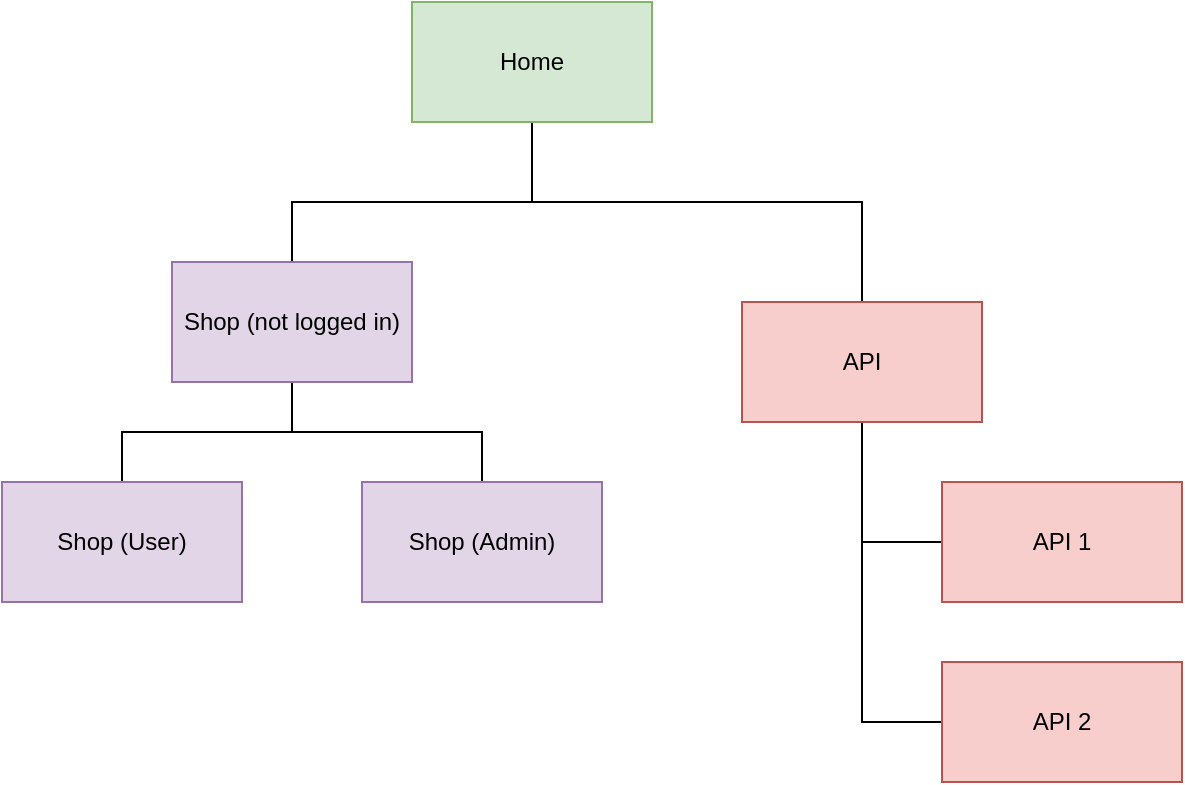 <mxfile version="21.6.3" type="device">
  <diagram name="Page-1" id="WHyHv_-hZt8al2nkHKYX">
    <mxGraphModel dx="1161" dy="632" grid="1" gridSize="10" guides="1" tooltips="1" connect="1" arrows="1" fold="1" page="1" pageScale="1" pageWidth="850" pageHeight="1100" math="0" shadow="0">
      <root>
        <mxCell id="0" />
        <mxCell id="1" parent="0" />
        <mxCell id="1bbe0l63dU6gWnhPM9lm-4" style="edgeStyle=orthogonalEdgeStyle;rounded=0;orthogonalLoop=1;jettySize=auto;html=1;entryX=0.5;entryY=0;entryDx=0;entryDy=0;endArrow=none;endFill=0;" edge="1" parent="1" source="1bbe0l63dU6gWnhPM9lm-1" target="1bbe0l63dU6gWnhPM9lm-2">
          <mxGeometry relative="1" as="geometry">
            <Array as="points">
              <mxPoint x="425" y="270" />
              <mxPoint x="305" y="270" />
            </Array>
          </mxGeometry>
        </mxCell>
        <mxCell id="1bbe0l63dU6gWnhPM9lm-5" style="edgeStyle=orthogonalEdgeStyle;rounded=0;orthogonalLoop=1;jettySize=auto;html=1;entryX=0.5;entryY=0;entryDx=0;entryDy=0;endArrow=none;endFill=0;" edge="1" parent="1" source="1bbe0l63dU6gWnhPM9lm-1" target="1bbe0l63dU6gWnhPM9lm-3">
          <mxGeometry relative="1" as="geometry">
            <Array as="points">
              <mxPoint x="425" y="270" />
              <mxPoint x="590" y="270" />
            </Array>
          </mxGeometry>
        </mxCell>
        <mxCell id="1bbe0l63dU6gWnhPM9lm-1" value="Home" style="rounded=0;whiteSpace=wrap;html=1;fillColor=#d5e8d4;strokeColor=#82b366;" vertex="1" parent="1">
          <mxGeometry x="365" y="170" width="120" height="60" as="geometry" />
        </mxCell>
        <mxCell id="1bbe0l63dU6gWnhPM9lm-9" style="edgeStyle=orthogonalEdgeStyle;rounded=0;orthogonalLoop=1;jettySize=auto;html=1;entryX=0.5;entryY=0;entryDx=0;entryDy=0;endArrow=none;endFill=0;" edge="1" parent="1" source="1bbe0l63dU6gWnhPM9lm-2" target="1bbe0l63dU6gWnhPM9lm-6">
          <mxGeometry relative="1" as="geometry" />
        </mxCell>
        <mxCell id="1bbe0l63dU6gWnhPM9lm-10" style="edgeStyle=orthogonalEdgeStyle;rounded=0;orthogonalLoop=1;jettySize=auto;html=1;endArrow=none;endFill=0;" edge="1" parent="1" source="1bbe0l63dU6gWnhPM9lm-2" target="1bbe0l63dU6gWnhPM9lm-7">
          <mxGeometry relative="1" as="geometry" />
        </mxCell>
        <mxCell id="1bbe0l63dU6gWnhPM9lm-2" value="Shop (not logged in)" style="rounded=0;whiteSpace=wrap;html=1;fillColor=#e1d5e7;strokeColor=#9673a6;" vertex="1" parent="1">
          <mxGeometry x="245" y="300" width="120" height="60" as="geometry" />
        </mxCell>
        <mxCell id="1bbe0l63dU6gWnhPM9lm-13" style="edgeStyle=orthogonalEdgeStyle;rounded=0;orthogonalLoop=1;jettySize=auto;html=1;entryX=0;entryY=0.5;entryDx=0;entryDy=0;endArrow=none;endFill=0;" edge="1" parent="1" source="1bbe0l63dU6gWnhPM9lm-3" target="1bbe0l63dU6gWnhPM9lm-11">
          <mxGeometry relative="1" as="geometry" />
        </mxCell>
        <mxCell id="1bbe0l63dU6gWnhPM9lm-14" style="edgeStyle=orthogonalEdgeStyle;rounded=0;orthogonalLoop=1;jettySize=auto;html=1;entryX=0;entryY=0.5;entryDx=0;entryDy=0;endArrow=none;endFill=0;" edge="1" parent="1" source="1bbe0l63dU6gWnhPM9lm-3" target="1bbe0l63dU6gWnhPM9lm-12">
          <mxGeometry relative="1" as="geometry" />
        </mxCell>
        <mxCell id="1bbe0l63dU6gWnhPM9lm-3" value="API" style="rounded=0;whiteSpace=wrap;html=1;fillColor=#f8cecc;strokeColor=#b85450;" vertex="1" parent="1">
          <mxGeometry x="530" y="320" width="120" height="60" as="geometry" />
        </mxCell>
        <mxCell id="1bbe0l63dU6gWnhPM9lm-6" value="Shop (Admin)" style="rounded=0;whiteSpace=wrap;html=1;fillColor=#e1d5e7;strokeColor=#9673a6;" vertex="1" parent="1">
          <mxGeometry x="340" y="410" width="120" height="60" as="geometry" />
        </mxCell>
        <mxCell id="1bbe0l63dU6gWnhPM9lm-7" value="Shop (User)" style="rounded=0;whiteSpace=wrap;html=1;fillColor=#e1d5e7;strokeColor=#9673a6;" vertex="1" parent="1">
          <mxGeometry x="160" y="410" width="120" height="60" as="geometry" />
        </mxCell>
        <mxCell id="1bbe0l63dU6gWnhPM9lm-11" value="API 1" style="rounded=0;whiteSpace=wrap;html=1;fillColor=#f8cecc;strokeColor=#b85450;" vertex="1" parent="1">
          <mxGeometry x="630" y="410" width="120" height="60" as="geometry" />
        </mxCell>
        <mxCell id="1bbe0l63dU6gWnhPM9lm-12" value="API 2" style="rounded=0;whiteSpace=wrap;html=1;fillColor=#f8cecc;strokeColor=#b85450;" vertex="1" parent="1">
          <mxGeometry x="630" y="500" width="120" height="60" as="geometry" />
        </mxCell>
      </root>
    </mxGraphModel>
  </diagram>
</mxfile>
